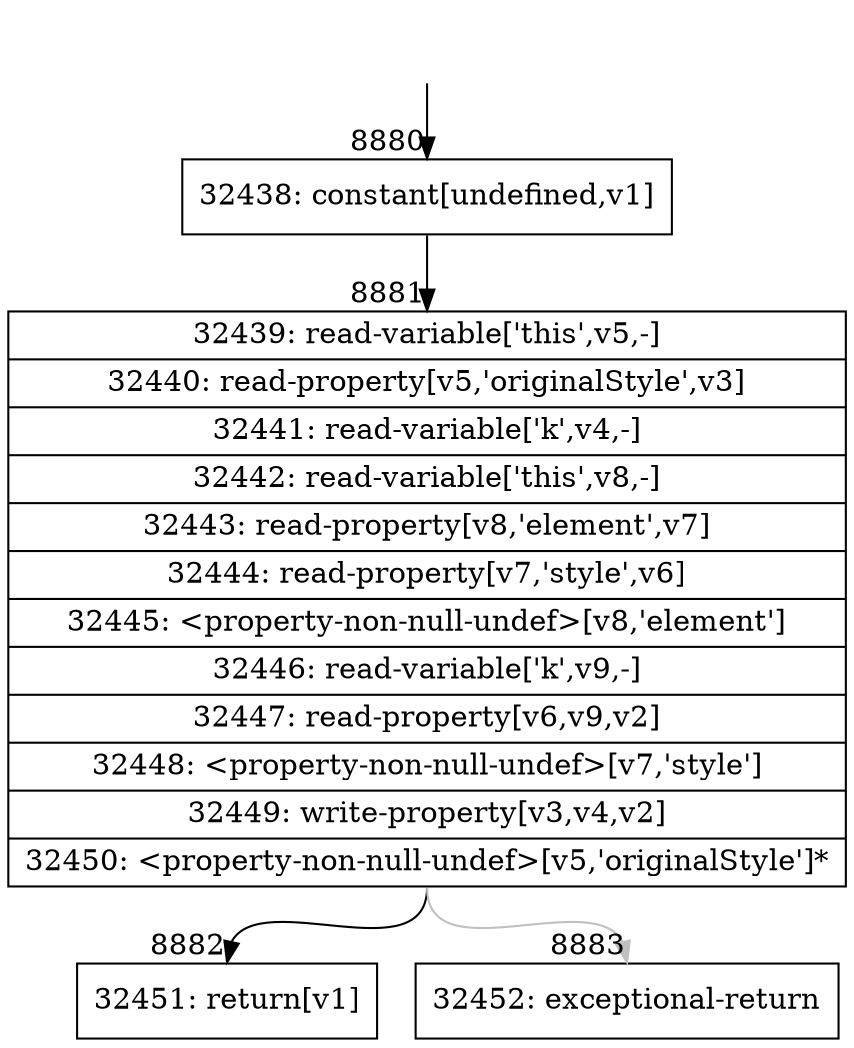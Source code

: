digraph {
rankdir="TD"
BB_entry614[shape=none,label=""];
BB_entry614 -> BB8880 [tailport=s, headport=n, headlabel="    8880"]
BB8880 [shape=record label="{32438: constant[undefined,v1]}" ] 
BB8880 -> BB8881 [tailport=s, headport=n, headlabel="      8881"]
BB8881 [shape=record label="{32439: read-variable['this',v5,-]|32440: read-property[v5,'originalStyle',v3]|32441: read-variable['k',v4,-]|32442: read-variable['this',v8,-]|32443: read-property[v8,'element',v7]|32444: read-property[v7,'style',v6]|32445: \<property-non-null-undef\>[v8,'element']|32446: read-variable['k',v9,-]|32447: read-property[v6,v9,v2]|32448: \<property-non-null-undef\>[v7,'style']|32449: write-property[v3,v4,v2]|32450: \<property-non-null-undef\>[v5,'originalStyle']*}" ] 
BB8881 -> BB8882 [tailport=s, headport=n, headlabel="      8882"]
BB8881 -> BB8883 [tailport=s, headport=n, color=gray, headlabel="      8883"]
BB8882 [shape=record label="{32451: return[v1]}" ] 
BB8883 [shape=record label="{32452: exceptional-return}" ] 
//#$~ 6363
}
